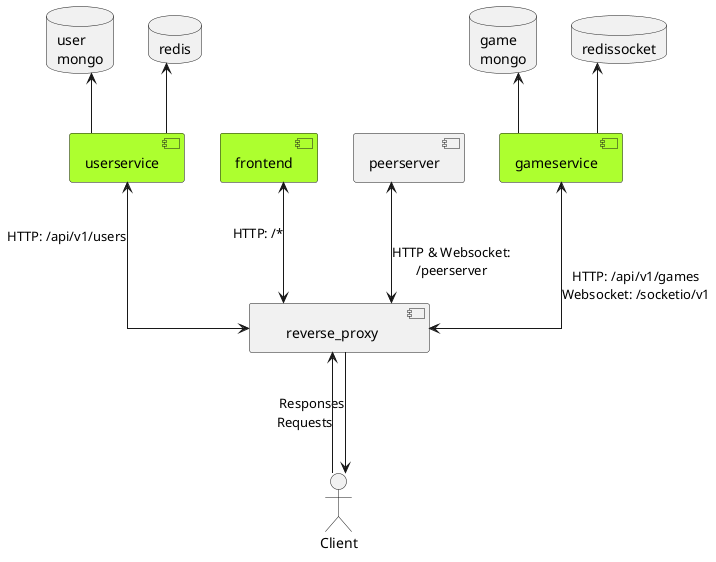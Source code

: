 @startuml component
skinparam linetype ortho

[      reverse_proxy       ] as rp
[userservice] as us #GreenYellow
[frontend] as fs #GreenYellow
[peerserver] as ps
[gameservice] as gs #GreenYellow
database "user\nmongo" as udb
database "game\nmongo" as gdb
database "redis" as redis
database "redissocket" as redissocket
actor "Client" as c1

c1 <--- rp: Responses
rp <--- c1: Requests\n\n\n\n\n\n\n

gs <---> rp: HTTP: /api/v1/games\nWebsocket: /socketio/v1\n
us <---> rp: HTTP: /api/v1/users\n\n\n\n
ps <---> rp: HTTP & Websocket:\n/peerserver\n\n\n\n
fs <---> rp: HTTP: /*
udb <-- us
redis <-- us
gdb <-- gs
redissocket <-- gs
@enduml